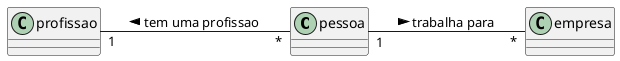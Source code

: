 @startuml
left to right direction
class pessoa
class profissao
class empresa

profissao "1" -- "*" pessoa : tem uma profissao <

pessoa "1" -- "*" empresa :trabalha para >

@enduml